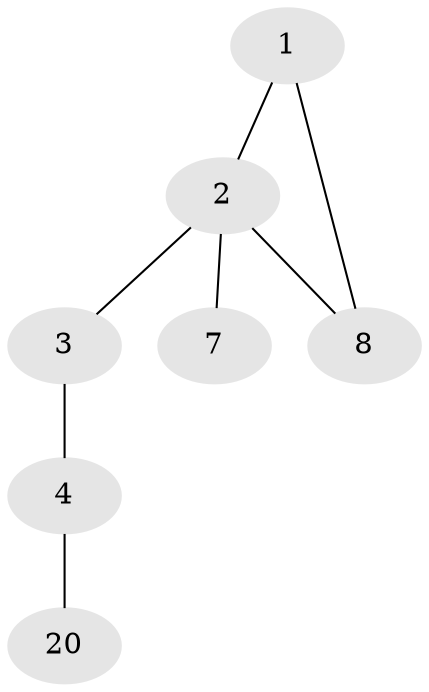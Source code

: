 // Generated by graph-tools (version 1.1) at 2025/46/02/15/25 05:46:28]
// undirected, 7 vertices, 7 edges
graph export_dot {
graph [start="1"]
  node [color=gray90,style=filled];
  1 [super="+5+14"];
  2 [super="+12+18"];
  3 [super="+6+10+11"];
  4 [super="+18"];
  7 [super="+9+15"];
  8 [super="+12"];
  20 [super="+16+17"];
  1 -- 2;
  1 -- 8;
  2 -- 3;
  2 -- 7;
  2 -- 8;
  3 -- 4;
  4 -- 20;
}
